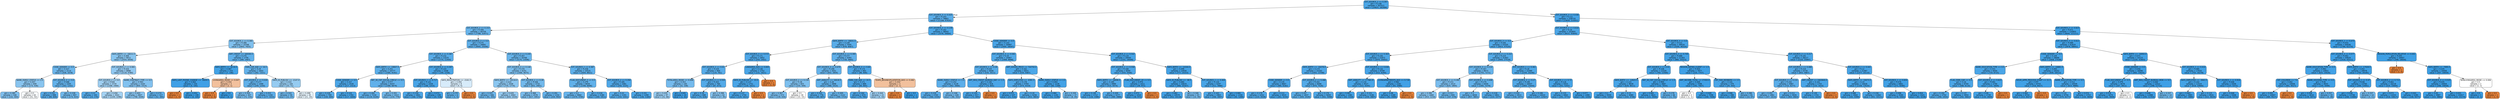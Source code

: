 digraph Tree {
node [shape=box, style="filled, rounded", color="black", fontname=helvetica] ;
edge [fontname=helvetica] ;
0 [label="EXT_SOURCE_2 <= 0.397\ngini = 0.148\nsamples = 307511\nvalue = [24825, 282686]", fillcolor="#4aa6e7"] ;
1 [label="EXT_SOURCE_3 <= 0.425\ngini = 0.243\nsamples = 78801\nvalue = [11166, 67635]", fillcolor="#5aade9"] ;
0 -> 1 [labeldistance=2.5, labelangle=45, headlabel="True"] ;
2 [label="EXT_SOURCE_2 <= 0.153\ngini = 0.309\nsamples = 40759\nvalue = [7788, 32971]", fillcolor="#68b4eb"] ;
1 -> 2 ;
3 [label="EXT_SOURCE_1 <= 0.395\ngini = 0.389\nsamples = 10768\nvalue = [2843, 7925]", fillcolor="#80c0ee"] ;
2 -> 3 ;
4 [label="DAYS_BIRTH <= -18211.5\ngini = 0.406\nsamples = 9012\nvalue = [2554, 6458]", fillcolor="#87c4ef"] ;
3 -> 4 ;
5 [label="CODE_GENDER <= 0.5\ngini = 0.327\nsamples = 2114\nvalue = [436, 1678]", fillcolor="#6cb6ec"] ;
4 -> 5 ;
6 [label="NAME_FAMILY_STATUS <= 2.5\ngini = 0.407\nsamples = 609\nvalue = [173, 436]", fillcolor="#88c4ef"] ;
5 -> 6 ;
7 [label="gini = 0.385\nsamples = 546\nvalue = [142, 404]", fillcolor="#7fbfee"] ;
6 -> 7 ;
8 [label="gini = 0.5\nsamples = 63\nvalue = [31, 32]", fillcolor="#f9fcfe"] ;
6 -> 8 ;
9 [label="EXT_SOURCE_3 <= 0.0\ngini = 0.288\nsamples = 1505\nvalue = [263, 1242]", fillcolor="#63b2eb"] ;
5 -> 9 ;
10 [label="gini = 0.222\nsamples = 698\nvalue = [89, 609]", fillcolor="#56abe9"] ;
9 -> 10 ;
11 [label="gini = 0.338\nsamples = 807\nvalue = [174, 633]", fillcolor="#6fb8ec"] ;
9 -> 11 ;
12 [label="EXT_SOURCE_2 <= 0.081\ngini = 0.426\nsamples = 6898\nvalue = [2118, 4780]", fillcolor="#91c8f1"] ;
4 -> 12 ;
13 [label="EXT_SOURCE_2 <= 0.0\ngini = 0.449\nsamples = 3734\nvalue = [1268, 2466]", fillcolor="#9fcff2"] ;
12 -> 13 ;
14 [label="gini = 0.21\nsamples = 193\nvalue = [23, 170]", fillcolor="#54aae9"] ;
13 -> 14 ;
15 [label="gini = 0.456\nsamples = 3541\nvalue = [1245, 2296]", fillcolor="#a4d2f3"] ;
13 -> 15 ;
16 [label="NAME_CONTRACT_TYPE <= 0.5\ngini = 0.393\nsamples = 3164\nvalue = [850, 2314]", fillcolor="#82c1ef"] ;
12 -> 16 ;
17 [label="gini = 0.403\nsamples = 2847\nvalue = [798, 2049]", fillcolor="#86c3ef"] ;
16 -> 17 ;
18 [label="gini = 0.274\nsamples = 317\nvalue = [52, 265]", fillcolor="#60b0ea"] ;
16 -> 18 ;
19 [label="AMT_CREDIT <= 169393.5\ngini = 0.275\nsamples = 1756\nvalue = [289, 1467]", fillcolor="#60b0ea"] ;
3 -> 19 ;
20 [label="DAYS_BIRTH <= -8116.0\ngini = 0.087\nsamples = 153\nvalue = [7, 146]", fillcolor="#42a2e6"] ;
19 -> 20 ;
21 [label="DAYS_LAST_PHONE_CHANGE <= -2828.5\ngini = 0.064\nsamples = 150\nvalue = [5, 145]", fillcolor="#40a0e6"] ;
20 -> 21 ;
22 [label="gini = 0.0\nsamples = 1\nvalue = [1, 0]", fillcolor="#e58139"] ;
21 -> 22 ;
23 [label="gini = 0.052\nsamples = 149\nvalue = [4, 145]", fillcolor="#3ea0e6"] ;
21 -> 23 ;
24 [label="LIVINGAREA_MODE <= 0.047\ngini = 0.444\nsamples = 3\nvalue = [2, 1]", fillcolor="#f2c09c"] ;
20 -> 24 ;
25 [label="gini = 0.0\nsamples = 2\nvalue = [2, 0]", fillcolor="#e58139"] ;
24 -> 25 ;
26 [label="gini = 0.0\nsamples = 1\nvalue = [0, 1]", fillcolor="#399de5"] ;
24 -> 26 ;
27 [label="OWN_CAR_AGE <= 16.5\ngini = 0.29\nsamples = 1603\nvalue = [282, 1321]", fillcolor="#63b2eb"] ;
19 -> 27 ;
28 [label="EXT_SOURCE_2 <= 0.026\ngini = 0.277\nsamples = 1499\nvalue = [249, 1250]", fillcolor="#60b1ea"] ;
27 -> 28 ;
29 [label="gini = 0.359\nsamples = 307\nvalue = [72, 235]", fillcolor="#76bbed"] ;
28 -> 29 ;
30 [label="gini = 0.253\nsamples = 1192\nvalue = [177, 1015]", fillcolor="#5caeea"] ;
28 -> 30 ;
31 [label="DAYS_ID_PUBLISH <= -2147.0\ngini = 0.433\nsamples = 104\nvalue = [33, 71]", fillcolor="#95cbf1"] ;
27 -> 31 ;
32 [label="gini = 0.324\nsamples = 59\nvalue = [12, 47]", fillcolor="#6cb6ec"] ;
31 -> 32 ;
33 [label="gini = 0.498\nsamples = 45\nvalue = [21, 24]", fillcolor="#e6f3fc"] ;
31 -> 33 ;
34 [label="EXT_SOURCE_3 <= 0.0\ngini = 0.275\nsamples = 29991\nvalue = [4945, 25046]", fillcolor="#60b0ea"] ;
2 -> 34 ;
35 [label="EXT_SOURCE_1 <= 0.387\ngini = 0.232\nsamples = 13225\nvalue = [1775, 11450]", fillcolor="#58ace9"] ;
34 -> 35 ;
36 [label="DAYS_BIRTH <= -19847.5\ngini = 0.251\nsamples = 10777\nvalue = [1585, 9192]", fillcolor="#5baee9"] ;
35 -> 36 ;
37 [label="CODE_GENDER <= 0.5\ngini = 0.157\nsamples = 2530\nvalue = [217, 2313]", fillcolor="#4ca6e7"] ;
36 -> 37 ;
38 [label="gini = 0.226\nsamples = 769\nvalue = [100, 669]", fillcolor="#57ace9"] ;
37 -> 38 ;
39 [label="gini = 0.124\nsamples = 1761\nvalue = [117, 1644]", fillcolor="#47a4e7"] ;
37 -> 39 ;
40 [label="DEF_30_CNT_SOCIAL_CIRCLE <= 0.5\ngini = 0.277\nsamples = 8247\nvalue = [1368, 6879]", fillcolor="#60b0ea"] ;
36 -> 40 ;
41 [label="gini = 0.264\nsamples = 7234\nvalue = [1134, 6100]", fillcolor="#5eafea"] ;
40 -> 41 ;
42 [label="gini = 0.355\nsamples = 1013\nvalue = [234, 779]", fillcolor="#74baed"] ;
40 -> 42 ;
43 [label="EXT_SOURCE_2 <= 0.397\ngini = 0.143\nsamples = 2448\nvalue = [190, 2258]", fillcolor="#4aa5e7"] ;
35 -> 43 ;
44 [label="EXT_SOURCE_1 <= 0.717\ngini = 0.141\nsamples = 2439\nvalue = [186, 2253]", fillcolor="#49a5e7"] ;
43 -> 44 ;
45 [label="gini = 0.159\nsamples = 1901\nvalue = [166, 1735]", fillcolor="#4ca6e7"] ;
44 -> 45 ;
46 [label="gini = 0.072\nsamples = 538\nvalue = [20, 518]", fillcolor="#41a1e6"] ;
44 -> 46 ;
47 [label="DAYS_REGISTRATION <= -2161.5\ngini = 0.494\nsamples = 9\nvalue = [4, 5]", fillcolor="#d7ebfa"] ;
43 -> 47 ;
48 [label="gini = 0.278\nsamples = 6\nvalue = [1, 5]", fillcolor="#61b1ea"] ;
47 -> 48 ;
49 [label="gini = 0.0\nsamples = 3\nvalue = [3, 0]", fillcolor="#e58139"] ;
47 -> 49 ;
50 [label="EXT_SOURCE_3 <= 0.245\ngini = 0.307\nsamples = 16766\nvalue = [3170, 13596]", fillcolor="#67b4eb"] ;
34 -> 50 ;
51 [label="EXT_SOURCE_3 <= 0.146\ngini = 0.376\nsamples = 6241\nvalue = [1566, 4675]", fillcolor="#7bbeee"] ;
50 -> 51 ;
52 [label="DAYS_BIRTH <= -19116.0\ngini = 0.414\nsamples = 2509\nvalue = [735, 1774]", fillcolor="#8bc6f0"] ;
51 -> 52 ;
53 [label="gini = 0.325\nsamples = 446\nvalue = [91, 355]", fillcolor="#6cb6ec"] ;
52 -> 53 ;
54 [label="gini = 0.429\nsamples = 2063\nvalue = [644, 1419]", fillcolor="#93c9f1"] ;
52 -> 54 ;
55 [label="EXT_SOURCE_1 <= 0.28\ngini = 0.346\nsamples = 3732\nvalue = [831, 2901]", fillcolor="#72b9ec"] ;
51 -> 55 ;
56 [label="gini = 0.368\nsamples = 2578\nvalue = [627, 1951]", fillcolor="#79bced"] ;
55 -> 56 ;
57 [label="gini = 0.291\nsamples = 1154\nvalue = [204, 950]", fillcolor="#64b2eb"] ;
55 -> 57 ;
58 [label="EXT_SOURCE_1 <= 0.387\ngini = 0.258\nsamples = 10525\nvalue = [1604, 8921]", fillcolor="#5dafea"] ;
50 -> 58 ;
59 [label="FLAG_DOCUMENT_3 <= 0.5\ngini = 0.279\nsamples = 8044\nvalue = [1348, 6696]", fillcolor="#61b1ea"] ;
58 -> 59 ;
60 [label="gini = 0.3\nsamples = 5864\nvalue = [1079, 4785]", fillcolor="#66b3eb"] ;
59 -> 60 ;
61 [label="gini = 0.216\nsamples = 2180\nvalue = [269, 1911]", fillcolor="#55abe9"] ;
59 -> 61 ;
62 [label="EXT_SOURCE_2 <= 0.294\ngini = 0.185\nsamples = 2481\nvalue = [256, 2225]", fillcolor="#50a8e8"] ;
58 -> 62 ;
63 [label="gini = 0.22\nsamples = 1191\nvalue = [150, 1041]", fillcolor="#56abe9"] ;
62 -> 63 ;
64 [label="gini = 0.151\nsamples = 1290\nvalue = [106, 1184]", fillcolor="#4ba6e7"] ;
62 -> 64 ;
65 [label="EXT_SOURCE_2 <= 0.139\ngini = 0.162\nsamples = 38042\nvalue = [3378, 34664]", fillcolor="#4ca7e8"] ;
1 -> 65 ;
66 [label="DAYS_BIRTH <= -18031.5\ngini = 0.239\nsamples = 7045\nvalue = [978, 6067]", fillcolor="#59ade9"] ;
65 -> 66 ;
67 [label="EXT_SOURCE_3 <= 0.572\ngini = 0.171\nsamples = 2652\nvalue = [250, 2402]", fillcolor="#4ea7e8"] ;
66 -> 67 ;
68 [label="EXT_SOURCE_2 <= 0.02\ngini = 0.229\nsamples = 900\nvalue = [119, 781]", fillcolor="#57ace9"] ;
67 -> 68 ;
69 [label="TOTALAREA_MODE <= 0.008\ngini = 0.353\nsamples = 140\nvalue = [32, 108]", fillcolor="#74baed"] ;
68 -> 69 ;
70 [label="gini = 0.435\nsamples = 97\nvalue = [31, 66]", fillcolor="#96cbf1"] ;
69 -> 70 ;
71 [label="gini = 0.045\nsamples = 43\nvalue = [1, 42]", fillcolor="#3e9fe6"] ;
69 -> 71 ;
72 [label="EXT_SOURCE_3 <= 0.559\ngini = 0.203\nsamples = 760\nvalue = [87, 673]", fillcolor="#53aae8"] ;
68 -> 72 ;
73 [label="gini = 0.18\nsamples = 698\nvalue = [70, 628]", fillcolor="#4fa8e8"] ;
72 -> 73 ;
74 [label="gini = 0.398\nsamples = 62\nvalue = [17, 45]", fillcolor="#84c2ef"] ;
72 -> 74 ;
75 [label="LANDAREA_AVG <= 0.693\ngini = 0.138\nsamples = 1752\nvalue = [131, 1621]", fillcolor="#49a5e7"] ;
67 -> 75 ;
76 [label="DAYS_ID_PUBLISH <= -33.0\ngini = 0.137\nsamples = 1751\nvalue = [130, 1621]", fillcolor="#49a5e7"] ;
75 -> 76 ;
77 [label="gini = 0.137\nsamples = 1750\nvalue = [129, 1621]", fillcolor="#49a5e7"] ;
76 -> 77 ;
78 [label="gini = 0.0\nsamples = 1\nvalue = [1, 0]", fillcolor="#e58139"] ;
76 -> 78 ;
79 [label="gini = 0.0\nsamples = 1\nvalue = [1, 0]", fillcolor="#e58139"] ;
75 -> 79 ;
80 [label="EXT_SOURCE_1 <= 0.395\ngini = 0.277\nsamples = 4393\nvalue = [728, 3665]", fillcolor="#60b0ea"] ;
66 -> 80 ;
81 [label="EXT_SOURCE_3 <= 0.479\ngini = 0.299\nsamples = 3501\nvalue = [642, 2859]", fillcolor="#65b3eb"] ;
80 -> 81 ;
82 [label="EXT_SOURCE_2 <= 0.134\ngini = 0.38\nsamples = 603\nvalue = [154, 449]", fillcolor="#7dbfee"] ;
81 -> 82 ;
83 [label="gini = 0.367\nsamples = 573\nvalue = [139, 434]", fillcolor="#78bced"] ;
82 -> 83 ;
84 [label="gini = 0.5\nsamples = 30\nvalue = [15, 15]", fillcolor="#ffffff"] ;
82 -> 84 ;
85 [label="AMT_ANNUITY <= 16618.5\ngini = 0.28\nsamples = 2898\nvalue = [488, 2410]", fillcolor="#61b1ea"] ;
81 -> 85 ;
86 [label="gini = 0.203\nsamples = 776\nvalue = [89, 687]", fillcolor="#53aae8"] ;
85 -> 86 ;
87 [label="gini = 0.305\nsamples = 2122\nvalue = [399, 1723]", fillcolor="#67b4eb"] ;
85 -> 87 ;
88 [label="EXT_SOURCE_3 <= 0.84\ngini = 0.174\nsamples = 892\nvalue = [86, 806]", fillcolor="#4ea7e8"] ;
80 -> 88 ;
89 [label="OWN_CAR_AGE <= 24.5\ngini = 0.171\nsamples = 889\nvalue = [84, 805]", fillcolor="#4ea7e8"] ;
88 -> 89 ;
90 [label="gini = 0.164\nsamples = 874\nvalue = [79, 795]", fillcolor="#4da7e8"] ;
89 -> 90 ;
91 [label="gini = 0.444\nsamples = 15\nvalue = [5, 10]", fillcolor="#9ccef2"] ;
89 -> 91 ;
92 [label="YEARS_BEGINEXPLUATATION_AVG <= 0.482\ngini = 0.444\nsamples = 3\nvalue = [2, 1]", fillcolor="#f2c09c"] ;
88 -> 92 ;
93 [label="gini = 0.0\nsamples = 2\nvalue = [2, 0]", fillcolor="#e58139"] ;
92 -> 93 ;
94 [label="gini = 0.0\nsamples = 1\nvalue = [0, 1]", fillcolor="#399de5"] ;
92 -> 94 ;
95 [label="CODE_GENDER <= 0.5\ngini = 0.143\nsamples = 30997\nvalue = [2400, 28597]", fillcolor="#4aa5e7"] ;
65 -> 95 ;
96 [label="EXT_SOURCE_3 <= 0.581\ngini = 0.19\nsamples = 10067\nvalue = [1069, 8998]", fillcolor="#51a9e8"] ;
95 -> 96 ;
97 [label="EXT_SOURCE_1 <= 0.28\ngini = 0.229\nsamples = 4046\nvalue = [535, 3511]", fillcolor="#57ace9"] ;
96 -> 97 ;
98 [label="NAME_FAMILY_STATUS <= 1.5\ngini = 0.252\nsamples = 3128\nvalue = [462, 2666]", fillcolor="#5baeea"] ;
97 -> 98 ;
99 [label="gini = 0.234\nsamples = 2700\nvalue = [366, 2334]", fillcolor="#58ace9"] ;
98 -> 99 ;
100 [label="gini = 0.348\nsamples = 428\nvalue = [96, 332]", fillcolor="#72b9ed"] ;
98 -> 100 ;
101 [label="AMT_REQ_CREDIT_BUREAU_DAY <= 1.5\ngini = 0.146\nsamples = 918\nvalue = [73, 845]", fillcolor="#4aa5e7"] ;
97 -> 101 ;
102 [label="gini = 0.145\nsamples = 917\nvalue = [72, 845]", fillcolor="#4aa5e7"] ;
101 -> 102 ;
103 [label="gini = 0.0\nsamples = 1\nvalue = [1, 0]", fillcolor="#e58139"] ;
101 -> 103 ;
104 [label="AMT_GOODS_PRICE <= 744750.0\ngini = 0.162\nsamples = 6021\nvalue = [534, 5487]", fillcolor="#4ca7e8"] ;
96 -> 104 ;
105 [label="DAYS_EMPLOYED <= -4391.5\ngini = 0.178\nsamples = 4793\nvalue = [474, 4319]", fillcolor="#4fa8e8"] ;
104 -> 105 ;
106 [label="gini = 0.075\nsamples = 537\nvalue = [21, 516]", fillcolor="#41a1e6"] ;
105 -> 106 ;
107 [label="gini = 0.19\nsamples = 4256\nvalue = [453, 3803]", fillcolor="#51a9e8"] ;
105 -> 107 ;
108 [label="NAME_FAMILY_STATUS <= 2.5\ngini = 0.093\nsamples = 1228\nvalue = [60, 1168]", fillcolor="#43a2e6"] ;
104 -> 108 ;
109 [label="gini = 0.084\nsamples = 1191\nvalue = [52, 1139]", fillcolor="#42a1e6"] ;
108 -> 109 ;
110 [label="gini = 0.339\nsamples = 37\nvalue = [8, 29]", fillcolor="#70b8ec"] ;
108 -> 110 ;
111 [label="EXT_SOURCE_3 <= 0.542\ngini = 0.119\nsamples = 20930\nvalue = [1331, 19599]", fillcolor="#46a4e7"] ;
95 -> 111 ;
112 [label="EXT_SOURCE_1 <= 0.558\ngini = 0.168\nsamples = 6000\nvalue = [554, 5446]", fillcolor="#4da7e8"] ;
111 -> 112 ;
113 [label="DAYS_BIRTH <= -18696.0\ngini = 0.185\nsamples = 4989\nvalue = [515, 4474]", fillcolor="#50a8e8"] ;
112 -> 113 ;
114 [label="gini = 0.136\nsamples = 1712\nvalue = [126, 1586]", fillcolor="#49a5e7"] ;
113 -> 114 ;
115 [label="gini = 0.209\nsamples = 3277\nvalue = [389, 2888]", fillcolor="#54aae9"] ;
113 -> 115 ;
116 [label="FLAG_DOCUMENT_19 <= 0.5\ngini = 0.074\nsamples = 1011\nvalue = [39, 972]", fillcolor="#41a1e6"] ;
112 -> 116 ;
117 [label="gini = 0.072\nsamples = 1010\nvalue = [38, 972]", fillcolor="#41a1e6"] ;
116 -> 117 ;
118 [label="gini = 0.0\nsamples = 1\nvalue = [1, 0]", fillcolor="#e58139"] ;
116 -> 118 ;
119 [label="DAYS_BIRTH <= -14344.0\ngini = 0.099\nsamples = 14930\nvalue = [777, 14153]", fillcolor="#44a2e6"] ;
111 -> 119 ;
120 [label="DAYS_ID_PUBLISH <= -38.5\ngini = 0.084\nsamples = 10633\nvalue = [466, 10167]", fillcolor="#42a1e6"] ;
119 -> 120 ;
121 [label="gini = 0.082\nsamples = 10570\nvalue = [452, 10118]", fillcolor="#42a1e6"] ;
120 -> 121 ;
122 [label="gini = 0.346\nsamples = 63\nvalue = [14, 49]", fillcolor="#72b9ec"] ;
120 -> 122 ;
123 [label="EXT_SOURCE_1 <= 0.404\ngini = 0.134\nsamples = 4297\nvalue = [311, 3986]", fillcolor="#48a5e7"] ;
119 -> 123 ;
124 [label="gini = 0.163\nsamples = 2963\nvalue = [266, 2697]", fillcolor="#4da7e8"] ;
123 -> 124 ;
125 [label="gini = 0.065\nsamples = 1334\nvalue = [45, 1289]", fillcolor="#40a0e6"] ;
123 -> 125 ;
126 [label="EXT_SOURCE_3 <= 0.436\ngini = 0.112\nsamples = 228710\nvalue = [13659, 215051]", fillcolor="#46a3e7"] ;
0 -> 126 [labeldistance=2.5, labelangle=-45, headlabel="False"] ;
127 [label="EXT_SOURCE_2 <= 0.616\ngini = 0.16\nsamples = 102855\nvalue = [9015, 93840]", fillcolor="#4ca6e7"] ;
126 -> 127 ;
128 [label="EXT_SOURCE_3 <= 0.0\ngini = 0.194\nsamples = 53335\nvalue = [5815, 47520]", fillcolor="#51a9e8"] ;
127 -> 128 ;
129 [label="EXT_SOURCE_1 <= 0.303\ngini = 0.156\nsamples = 21872\nvalue = [1870, 20002]", fillcolor="#4ca6e7"] ;
128 -> 129 ;
130 [label="DAYS_BIRTH <= -16478.0\ngini = 0.173\nsamples = 15163\nvalue = [1455, 13708]", fillcolor="#4ea7e8"] ;
129 -> 130 ;
131 [label="CODE_GENDER <= 0.5\ngini = 0.135\nsamples = 6667\nvalue = [485, 6182]", fillcolor="#49a5e7"] ;
130 -> 131 ;
132 [label="gini = 0.179\nsamples = 2252\nvalue = [224, 2028]", fillcolor="#4fa8e8"] ;
131 -> 132 ;
133 [label="gini = 0.111\nsamples = 4415\nvalue = [261, 4154]", fillcolor="#45a3e7"] ;
131 -> 133 ;
134 [label="EXT_SOURCE_2 <= 0.488\ngini = 0.202\nsamples = 8496\nvalue = [970, 7526]", fillcolor="#53aae8"] ;
130 -> 134 ;
135 [label="gini = 0.247\nsamples = 2837\nvalue = [409, 2428]", fillcolor="#5aaee9"] ;
134 -> 135 ;
136 [label="gini = 0.179\nsamples = 5659\nvalue = [561, 5098]", fillcolor="#4fa8e8"] ;
134 -> 136 ;
137 [label="EXT_SOURCE_1 <= 0.636\ngini = 0.116\nsamples = 6709\nvalue = [415, 6294]", fillcolor="#46a3e7"] ;
129 -> 137 ;
138 [label="AMT_ANNUITY <= 17768.25\ngini = 0.132\nsamples = 4527\nvalue = [322, 4205]", fillcolor="#48a5e7"] ;
137 -> 138 ;
139 [label="gini = 0.087\nsamples = 1381\nvalue = [63, 1318]", fillcolor="#42a2e6"] ;
138 -> 139 ;
140 [label="gini = 0.151\nsamples = 3146\nvalue = [259, 2887]", fillcolor="#4ba6e7"] ;
138 -> 140 ;
141 [label="LIVINGAPARTMENTS_AVG <= 0.728\ngini = 0.082\nsamples = 2182\nvalue = [93, 2089]", fillcolor="#42a1e6"] ;
137 -> 141 ;
142 [label="gini = 0.08\nsamples = 2180\nvalue = [91, 2089]", fillcolor="#42a1e6"] ;
141 -> 142 ;
143 [label="gini = 0.0\nsamples = 2\nvalue = [2, 0]", fillcolor="#e58139"] ;
141 -> 143 ;
144 [label="EXT_SOURCE_3 <= 0.222\ngini = 0.219\nsamples = 31463\nvalue = [3945, 27518]", fillcolor="#55abe9"] ;
128 -> 144 ;
145 [label="EXT_SOURCE_3 <= 0.114\ngini = 0.307\nsamples = 8973\nvalue = [1701, 7272]", fillcolor="#67b4eb"] ;
144 -> 145 ;
146 [label="EXT_SOURCE_1 <= 0.282\ngini = 0.372\nsamples = 2514\nvalue = [620, 1894]", fillcolor="#7abdee"] ;
145 -> 146 ;
147 [label="gini = 0.396\nsamples = 1669\nvalue = [453, 1216]", fillcolor="#83c2ef"] ;
146 -> 147 ;
148 [label="gini = 0.317\nsamples = 845\nvalue = [167, 678]", fillcolor="#6ab5eb"] ;
146 -> 148 ;
149 [label="EXT_SOURCE_1 <= 0.408\ngini = 0.279\nsamples = 6459\nvalue = [1081, 5378]", fillcolor="#61b1ea"] ;
145 -> 149 ;
150 [label="gini = 0.3\nsamples = 4658\nvalue = [857, 3801]", fillcolor="#66b3eb"] ;
149 -> 150 ;
151 [label="gini = 0.218\nsamples = 1801\nvalue = [224, 1577]", fillcolor="#55abe9"] ;
149 -> 151 ;
152 [label="EXT_SOURCE_1 <= 0.461\ngini = 0.18\nsamples = 22490\nvalue = [2244, 20246]", fillcolor="#4fa8e8"] ;
144 -> 152 ;
153 [label="EXT_SOURCE_3 <= 0.27\ngini = 0.199\nsamples = 16937\nvalue = [1893, 15044]", fillcolor="#52a9e8"] ;
152 -> 153 ;
154 [label="gini = 0.255\nsamples = 2913\nvalue = [436, 2477]", fillcolor="#5caeea"] ;
153 -> 154 ;
155 [label="gini = 0.186\nsamples = 14024\nvalue = [1457, 12567]", fillcolor="#50a8e8"] ;
153 -> 155 ;
156 [label="EXT_SOURCE_1 <= 0.72\ngini = 0.118\nsamples = 5553\nvalue = [351, 5202]", fillcolor="#46a4e7"] ;
152 -> 156 ;
157 [label="gini = 0.133\nsamples = 4063\nvalue = [291, 3772]", fillcolor="#48a5e7"] ;
156 -> 157 ;
158 [label="gini = 0.077\nsamples = 1490\nvalue = [60, 1430]", fillcolor="#41a1e6"] ;
156 -> 158 ;
159 [label="EXT_SOURCE_3 <= 0.0\ngini = 0.121\nsamples = 49520\nvalue = [3200, 46320]", fillcolor="#47a4e7"] ;
127 -> 159 ;
160 [label="EXT_SOURCE_2 <= 0.705\ngini = 0.088\nsamples = 21303\nvalue = [980, 20323]", fillcolor="#43a2e6"] ;
159 -> 160 ;
161 [label="EXT_SOURCE_1 <= 0.41\ngini = 0.108\nsamples = 13326\nvalue = [760, 12566]", fillcolor="#45a3e7"] ;
160 -> 161 ;
162 [label="DAYS_BIRTH <= -14925.5\ngini = 0.122\nsamples = 9639\nvalue = [628, 9011]", fillcolor="#47a4e7"] ;
161 -> 162 ;
163 [label="gini = 0.1\nsamples = 5559\nvalue = [294, 5265]", fillcolor="#44a2e6"] ;
162 -> 163 ;
164 [label="gini = 0.15\nsamples = 4080\nvalue = [334, 3746]", fillcolor="#4ba6e7"] ;
162 -> 164 ;
165 [label="DEF_30_CNT_SOCIAL_CIRCLE <= 1.5\ngini = 0.069\nsamples = 3687\nvalue = [132, 3555]", fillcolor="#40a1e6"] ;
161 -> 165 ;
166 [label="gini = 0.065\nsamples = 3621\nvalue = [121, 3500]", fillcolor="#40a0e6"] ;
165 -> 166 ;
167 [label="gini = 0.278\nsamples = 66\nvalue = [11, 55]", fillcolor="#61b1ea"] ;
165 -> 167 ;
168 [label="REGION_RATING_CLIENT <= 1.5\ngini = 0.054\nsamples = 7977\nvalue = [220, 7757]", fillcolor="#3fa0e6"] ;
160 -> 168 ;
169 [label="AMT_INCOME_TOTAL <= 27450.0\ngini = 0.049\nsamples = 7598\nvalue = [191, 7407]", fillcolor="#3ea0e6"] ;
168 -> 169 ;
170 [label="gini = 0.5\nsamples = 2\nvalue = [1, 1]", fillcolor="#ffffff"] ;
169 -> 170 ;
171 [label="gini = 0.049\nsamples = 7596\nvalue = [190, 7406]", fillcolor="#3ea0e6"] ;
169 -> 171 ;
172 [label="CNT_FAM_MEMBERS <= 2.5\ngini = 0.141\nsamples = 379\nvalue = [29, 350]", fillcolor="#49a5e7"] ;
168 -> 172 ;
173 [label="gini = 0.096\nsamples = 298\nvalue = [15, 283]", fillcolor="#43a2e6"] ;
172 -> 173 ;
174 [label="gini = 0.286\nsamples = 81\nvalue = [14, 67]", fillcolor="#62b1ea"] ;
172 -> 174 ;
175 [label="EXT_SOURCE_3 <= 0.217\ngini = 0.145\nsamples = 28217\nvalue = [2220, 25997]", fillcolor="#4aa5e7"] ;
159 -> 175 ;
176 [label="EXT_SOURCE_1 <= 0.486\ngini = 0.219\nsamples = 6730\nvalue = [843, 5887]", fillcolor="#55abe9"] ;
175 -> 176 ;
177 [label="EXT_SOURCE_3 <= 0.131\ngini = 0.244\nsamples = 4987\nvalue = [710, 4277]", fillcolor="#5aade9"] ;
176 -> 177 ;
178 [label="gini = 0.291\nsamples = 1961\nvalue = [347, 1614]", fillcolor="#64b2eb"] ;
177 -> 178 ;
179 [label="gini = 0.211\nsamples = 3026\nvalue = [363, 2663]", fillcolor="#54aae9"] ;
177 -> 179 ;
180 [label="AMT_CREDIT <= 2463840.0\ngini = 0.141\nsamples = 1743\nvalue = [133, 1610]", fillcolor="#49a5e7"] ;
176 -> 180 ;
181 [label="gini = 0.139\nsamples = 1741\nvalue = [131, 1610]", fillcolor="#49a5e7"] ;
180 -> 181 ;
182 [label="gini = 0.0\nsamples = 2\nvalue = [2, 0]", fillcolor="#e58139"] ;
180 -> 182 ;
183 [label="EXT_SOURCE_1 <= 0.441\ngini = 0.12\nsamples = 21487\nvalue = [1377, 20110]", fillcolor="#47a4e7"] ;
175 -> 183 ;
184 [label="DAYS_BIRTH <= -19473.5\ngini = 0.14\nsamples = 14626\nvalue = [1106, 13520]", fillcolor="#49a5e7"] ;
183 -> 184 ;
185 [label="gini = 0.088\nsamples = 3564\nvalue = [165, 3399]", fillcolor="#43a2e6"] ;
184 -> 185 ;
186 [label="gini = 0.156\nsamples = 11062\nvalue = [941, 10121]", fillcolor="#4ba6e7"] ;
184 -> 186 ;
187 [label="EXT_SOURCE_1 <= 0.654\ngini = 0.076\nsamples = 6861\nvalue = [271, 6590]", fillcolor="#41a1e6"] ;
183 -> 187 ;
188 [label="gini = 0.096\nsamples = 3540\nvalue = [178, 3362]", fillcolor="#43a2e6"] ;
187 -> 188 ;
189 [label="gini = 0.054\nsamples = 3321\nvalue = [93, 3228]", fillcolor="#3fa0e6"] ;
187 -> 189 ;
190 [label="EXT_SOURCE_2 <= 0.623\ngini = 0.071\nsamples = 125855\nvalue = [4644, 121211]", fillcolor="#41a1e6"] ;
126 -> 190 ;
191 [label="EXT_SOURCE_3 <= 0.612\ngini = 0.089\nsamples = 61819\nvalue = [2878, 58941]", fillcolor="#43a2e6"] ;
190 -> 191 ;
192 [label="CODE_GENDER <= 0.5\ngini = 0.109\nsamples = 28696\nvalue = [1658, 27038]", fillcolor="#45a3e7"] ;
191 -> 192 ;
193 [label="NAME_EDUCATION_TYPE <= 0.5\ngini = 0.141\nsamples = 9444\nvalue = [719, 8725]", fillcolor="#49a5e7"] ;
192 -> 193 ;
194 [label="FLAG_OWN_CAR <= 0.5\ngini = 0.16\nsamples = 6704\nvalue = [588, 6116]", fillcolor="#4ca6e7"] ;
193 -> 194 ;
195 [label="gini = 0.192\nsamples = 2750\nvalue = [296, 2454]", fillcolor="#51a9e8"] ;
194 -> 195 ;
196 [label="gini = 0.137\nsamples = 3954\nvalue = [292, 3662]", fillcolor="#49a5e7"] ;
194 -> 196 ;
197 [label="EXT_SOURCE_2 <= 0.623\ngini = 0.091\nsamples = 2740\nvalue = [131, 2609]", fillcolor="#43a2e6"] ;
193 -> 197 ;
198 [label="gini = 0.09\nsamples = 2739\nvalue = [130, 2609]", fillcolor="#43a2e6"] ;
197 -> 198 ;
199 [label="gini = 0.0\nsamples = 1\nvalue = [1, 0]", fillcolor="#e58139"] ;
197 -> 199 ;
200 [label="DAYS_BIRTH <= -16881.0\ngini = 0.093\nsamples = 19252\nvalue = [939, 18313]", fillcolor="#43a2e6"] ;
192 -> 200 ;
201 [label="HOUR_APPR_PROCESS_START <= 21.5\ngini = 0.07\nsamples = 8743\nvalue = [316, 8427]", fillcolor="#40a1e6"] ;
200 -> 201 ;
202 [label="gini = 0.069\nsamples = 8742\nvalue = [315, 8427]", fillcolor="#40a1e6"] ;
201 -> 202 ;
203 [label="gini = 0.0\nsamples = 1\nvalue = [1, 0]", fillcolor="#e58139"] ;
201 -> 203 ;
204 [label="NAME_EDUCATION_TYPE <= 0.5\ngini = 0.112\nsamples = 10509\nvalue = [623, 9886]", fillcolor="#45a3e7"] ;
200 -> 204 ;
205 [label="gini = 0.132\nsamples = 6756\nvalue = [479, 6277]", fillcolor="#48a4e7"] ;
204 -> 205 ;
206 [label="gini = 0.074\nsamples = 3753\nvalue = [144, 3609]", fillcolor="#41a1e6"] ;
204 -> 206 ;
207 [label="DAYS_BIRTH <= -16950.0\ngini = 0.071\nsamples = 33123\nvalue = [1220, 31903]", fillcolor="#41a1e6"] ;
191 -> 207 ;
208 [label="CODE_GENDER <= 0.5\ngini = 0.056\nsamples = 16090\nvalue = [465, 15625]", fillcolor="#3fa0e6"] ;
207 -> 208 ;
209 [label="FLAG_DOCUMENT_9 <= 0.5\ngini = 0.079\nsamples = 4078\nvalue = [167, 3911]", fillcolor="#41a1e6"] ;
208 -> 209 ;
210 [label="gini = 0.078\nsamples = 4074\nvalue = [165, 3909]", fillcolor="#41a1e6"] ;
209 -> 210 ;
211 [label="gini = 0.5\nsamples = 4\nvalue = [2, 2]", fillcolor="#ffffff"] ;
209 -> 211 ;
212 [label="AMT_REQ_CREDIT_BUREAU_MON <= 9.5\ngini = 0.048\nsamples = 12012\nvalue = [298, 11714]", fillcolor="#3e9fe6"] ;
208 -> 212 ;
213 [label="gini = 0.048\nsamples = 11998\nvalue = [295, 11703]", fillcolor="#3e9fe6"] ;
212 -> 213 ;
214 [label="gini = 0.337\nsamples = 14\nvalue = [3, 11]", fillcolor="#6fb8ec"] ;
212 -> 214 ;
215 [label="EXT_SOURCE_1 <= 0.414\ngini = 0.085\nsamples = 17033\nvalue = [755, 16278]", fillcolor="#42a2e6"] ;
207 -> 215 ;
216 [label="DAYS_EMPLOYED <= -3063.5\ngini = 0.102\nsamples = 11524\nvalue = [618, 10906]", fillcolor="#44a3e6"] ;
215 -> 216 ;
217 [label="gini = 0.063\nsamples = 2983\nvalue = [97, 2886]", fillcolor="#40a0e6"] ;
216 -> 217 ;
218 [label="gini = 0.115\nsamples = 8541\nvalue = [521, 8020]", fillcolor="#46a3e7"] ;
216 -> 218 ;
219 [label="EXT_SOURCE_1 <= 0.916\ngini = 0.048\nsamples = 5509\nvalue = [137, 5372]", fillcolor="#3e9fe6"] ;
215 -> 219 ;
220 [label="gini = 0.048\nsamples = 5508\nvalue = [136, 5372]", fillcolor="#3e9fe6"] ;
219 -> 220 ;
221 [label="gini = 0.0\nsamples = 1\nvalue = [1, 0]", fillcolor="#e58139"] ;
219 -> 221 ;
222 [label="EXT_SOURCE_1 <= 0.473\ngini = 0.054\nsamples = 64036\nvalue = [1766, 62270]", fillcolor="#3fa0e6"] ;
190 -> 222 ;
223 [label="EXT_SOURCE_3 <= 0.577\ngini = 0.062\nsamples = 44629\nvalue = [1418, 43211]", fillcolor="#3fa0e6"] ;
222 -> 223 ;
224 [label="NAME_EDUCATION_TYPE <= 0.5\ngini = 0.082\nsamples = 14651\nvalue = [625, 14026]", fillcolor="#42a1e6"] ;
223 -> 224 ;
225 [label="CNT_CHILDREN <= 7.0\ngini = 0.092\nsamples = 10008\nvalue = [481, 9527]", fillcolor="#43a2e6"] ;
224 -> 225 ;
226 [label="gini = 0.091\nsamples = 10007\nvalue = [480, 9527]", fillcolor="#43a2e6"] ;
225 -> 226 ;
227 [label="gini = 0.0\nsamples = 1\nvalue = [1, 0]", fillcolor="#e58139"] ;
225 -> 227 ;
228 [label="NAME_HOUSING_TYPE <= 4.5\ngini = 0.06\nsamples = 4643\nvalue = [144, 4499]", fillcolor="#3fa0e6"] ;
224 -> 228 ;
229 [label="gini = 0.058\nsamples = 4610\nvalue = [139, 4471]", fillcolor="#3fa0e6"] ;
228 -> 229 ;
230 [label="gini = 0.257\nsamples = 33\nvalue = [5, 28]", fillcolor="#5caeea"] ;
228 -> 230 ;
231 [label="DAYS_BIRTH <= -17928.5\ngini = 0.052\nsamples = 29978\nvalue = [793, 29185]", fillcolor="#3ea0e6"] ;
223 -> 231 ;
232 [label="EXT_SOURCE_1 <= 0.47\ngini = 0.038\nsamples = 13760\nvalue = [269, 13491]", fillcolor="#3d9fe6"] ;
231 -> 232 ;
233 [label="gini = 0.038\nsamples = 13746\nvalue = [266, 13480]", fillcolor="#3d9fe6"] ;
232 -> 233 ;
234 [label="gini = 0.337\nsamples = 14\nvalue = [3, 11]", fillcolor="#6fb8ec"] ;
232 -> 234 ;
235 [label="EXT_SOURCE_2 <= 0.713\ngini = 0.063\nsamples = 16218\nvalue = [524, 15694]", fillcolor="#40a0e6"] ;
231 -> 235 ;
236 [label="gini = 0.073\nsamples = 11033\nvalue = [416, 10617]", fillcolor="#41a1e6"] ;
235 -> 236 ;
237 [label="gini = 0.041\nsamples = 5185\nvalue = [108, 5077]", fillcolor="#3d9fe6"] ;
235 -> 237 ;
238 [label="REGION_POPULATION_RELATIVE <= 0.001\ngini = 0.035\nsamples = 19407\nvalue = [348, 19059]", fillcolor="#3d9fe5"] ;
222 -> 238 ;
239 [label="gini = 0.0\nsamples = 1\nvalue = [1, 0]", fillcolor="#e58139"] ;
238 -> 239 ;
240 [label="DAYS_BIRTH <= -7995.5\ngini = 0.035\nsamples = 19406\nvalue = [347, 19059]", fillcolor="#3d9fe5"] ;
238 -> 240 ;
241 [label="EXT_SOURCE_3 <= 0.525\ngini = 0.035\nsamples = 19404\nvalue = [346, 19058]", fillcolor="#3d9fe5"] ;
240 -> 241 ;
242 [label="gini = 0.05\nsamples = 3987\nvalue = [103, 3884]", fillcolor="#3ea0e6"] ;
241 -> 242 ;
243 [label="gini = 0.031\nsamples = 15417\nvalue = [243, 15174]", fillcolor="#3c9fe5"] ;
241 -> 243 ;
244 [label="NONLIVINGAREA_MODE <= 0.006\ngini = 0.5\nsamples = 2\nvalue = [1, 1]", fillcolor="#ffffff"] ;
240 -> 244 ;
245 [label="gini = 0.0\nsamples = 1\nvalue = [0, 1]", fillcolor="#399de5"] ;
244 -> 245 ;
246 [label="gini = 0.0\nsamples = 1\nvalue = [1, 0]", fillcolor="#e58139"] ;
244 -> 246 ;
}